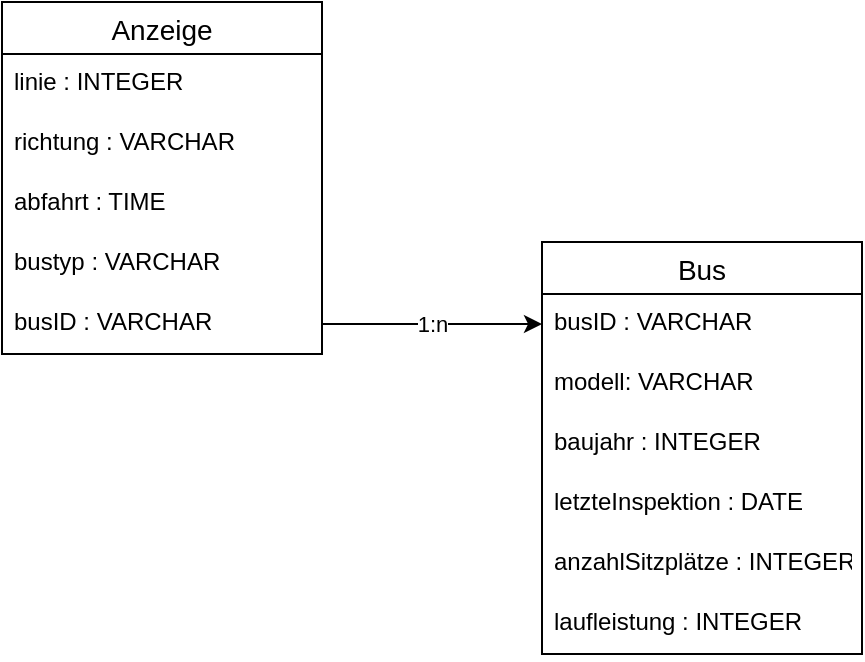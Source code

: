 <mxfile version="14.4.9" type="github">
  <diagram id="atZ0AVKhQMxhwHdUIg31" name="Page-1">
    <mxGraphModel dx="1422" dy="762" grid="1" gridSize="10" guides="1" tooltips="1" connect="1" arrows="1" fold="1" page="1" pageScale="1" pageWidth="1169" pageHeight="827" math="0" shadow="0">
      <root>
        <mxCell id="0" />
        <mxCell id="1" parent="0" />
        <mxCell id="wapPahN4LhmAlOf-tVZv-1" value="Anzeige" style="swimlane;fontStyle=0;childLayout=stackLayout;horizontal=1;startSize=26;horizontalStack=0;resizeParent=1;resizeParentMax=0;resizeLast=0;collapsible=1;marginBottom=0;align=center;fontSize=14;" parent="1" vertex="1">
          <mxGeometry x="40" y="80" width="160" height="176" as="geometry" />
        </mxCell>
        <mxCell id="wapPahN4LhmAlOf-tVZv-2" value="linie : INTEGER" style="text;strokeColor=none;fillColor=none;spacingLeft=4;spacingRight=4;overflow=hidden;rotatable=0;points=[[0,0.5],[1,0.5]];portConstraint=eastwest;fontSize=12;" parent="wapPahN4LhmAlOf-tVZv-1" vertex="1">
          <mxGeometry y="26" width="160" height="30" as="geometry" />
        </mxCell>
        <mxCell id="wapPahN4LhmAlOf-tVZv-3" value="richtung : VARCHAR" style="text;strokeColor=none;fillColor=none;spacingLeft=4;spacingRight=4;overflow=hidden;rotatable=0;points=[[0,0.5],[1,0.5]];portConstraint=eastwest;fontSize=12;" parent="wapPahN4LhmAlOf-tVZv-1" vertex="1">
          <mxGeometry y="56" width="160" height="30" as="geometry" />
        </mxCell>
        <mxCell id="wapPahN4LhmAlOf-tVZv-4" value="abfahrt : TIME" style="text;strokeColor=none;fillColor=none;spacingLeft=4;spacingRight=4;overflow=hidden;rotatable=0;points=[[0,0.5],[1,0.5]];portConstraint=eastwest;fontSize=12;" parent="wapPahN4LhmAlOf-tVZv-1" vertex="1">
          <mxGeometry y="86" width="160" height="30" as="geometry" />
        </mxCell>
        <mxCell id="wapPahN4LhmAlOf-tVZv-5" value="bustyp : VARCHAR" style="text;strokeColor=none;fillColor=none;spacingLeft=4;spacingRight=4;overflow=hidden;rotatable=0;points=[[0,0.5],[1,0.5]];portConstraint=eastwest;fontSize=12;" parent="wapPahN4LhmAlOf-tVZv-1" vertex="1">
          <mxGeometry y="116" width="160" height="30" as="geometry" />
        </mxCell>
        <mxCell id="wapPahN4LhmAlOf-tVZv-6" value="busID : VARCHAR" style="text;strokeColor=none;fillColor=none;spacingLeft=4;spacingRight=4;overflow=hidden;rotatable=0;points=[[0,0.5],[1,0.5]];portConstraint=eastwest;fontSize=12;" parent="wapPahN4LhmAlOf-tVZv-1" vertex="1">
          <mxGeometry y="146" width="160" height="30" as="geometry" />
        </mxCell>
        <mxCell id="wapPahN4LhmAlOf-tVZv-8" value="Bus" style="swimlane;fontStyle=0;childLayout=stackLayout;horizontal=1;startSize=26;horizontalStack=0;resizeParent=1;resizeParentMax=0;resizeLast=0;collapsible=1;marginBottom=0;align=center;fontSize=14;" parent="1" vertex="1">
          <mxGeometry x="310" y="200" width="160" height="206" as="geometry" />
        </mxCell>
        <mxCell id="wapPahN4LhmAlOf-tVZv-9" value="busID : VARCHAR" style="text;strokeColor=none;fillColor=none;spacingLeft=4;spacingRight=4;overflow=hidden;rotatable=0;points=[[0,0.5],[1,0.5]];portConstraint=eastwest;fontSize=12;" parent="wapPahN4LhmAlOf-tVZv-8" vertex="1">
          <mxGeometry y="26" width="160" height="30" as="geometry" />
        </mxCell>
        <mxCell id="wapPahN4LhmAlOf-tVZv-10" value="modell: VARCHAR" style="text;strokeColor=none;fillColor=none;spacingLeft=4;spacingRight=4;overflow=hidden;rotatable=0;points=[[0,0.5],[1,0.5]];portConstraint=eastwest;fontSize=12;" parent="wapPahN4LhmAlOf-tVZv-8" vertex="1">
          <mxGeometry y="56" width="160" height="30" as="geometry" />
        </mxCell>
        <mxCell id="wapPahN4LhmAlOf-tVZv-11" value="baujahr : INTEGER" style="text;strokeColor=none;fillColor=none;spacingLeft=4;spacingRight=4;overflow=hidden;rotatable=0;points=[[0,0.5],[1,0.5]];portConstraint=eastwest;fontSize=12;" parent="wapPahN4LhmAlOf-tVZv-8" vertex="1">
          <mxGeometry y="86" width="160" height="30" as="geometry" />
        </mxCell>
        <mxCell id="wapPahN4LhmAlOf-tVZv-12" value="letzteInspektion : DATE" style="text;strokeColor=none;fillColor=none;spacingLeft=4;spacingRight=4;overflow=hidden;rotatable=0;points=[[0,0.5],[1,0.5]];portConstraint=eastwest;fontSize=12;" parent="wapPahN4LhmAlOf-tVZv-8" vertex="1">
          <mxGeometry y="116" width="160" height="30" as="geometry" />
        </mxCell>
        <mxCell id="wapPahN4LhmAlOf-tVZv-13" value="anzahlSitzplätze : INTEGER" style="text;strokeColor=none;fillColor=none;spacingLeft=4;spacingRight=4;overflow=hidden;rotatable=0;points=[[0,0.5],[1,0.5]];portConstraint=eastwest;fontSize=12;" parent="wapPahN4LhmAlOf-tVZv-8" vertex="1">
          <mxGeometry y="146" width="160" height="30" as="geometry" />
        </mxCell>
        <mxCell id="wapPahN4LhmAlOf-tVZv-15" value="laufleistung : INTEGER" style="text;strokeColor=none;fillColor=none;spacingLeft=4;spacingRight=4;overflow=hidden;rotatable=0;points=[[0,0.5],[1,0.5]];portConstraint=eastwest;fontSize=12;" parent="wapPahN4LhmAlOf-tVZv-8" vertex="1">
          <mxGeometry y="176" width="160" height="30" as="geometry" />
        </mxCell>
        <mxCell id="wapPahN4LhmAlOf-tVZv-14" value="1:n" style="edgeStyle=orthogonalEdgeStyle;rounded=0;orthogonalLoop=1;jettySize=auto;html=1;entryX=0;entryY=0.5;entryDx=0;entryDy=0;" parent="1" source="wapPahN4LhmAlOf-tVZv-6" target="wapPahN4LhmAlOf-tVZv-9" edge="1">
          <mxGeometry relative="1" as="geometry" />
        </mxCell>
      </root>
    </mxGraphModel>
  </diagram>
</mxfile>
